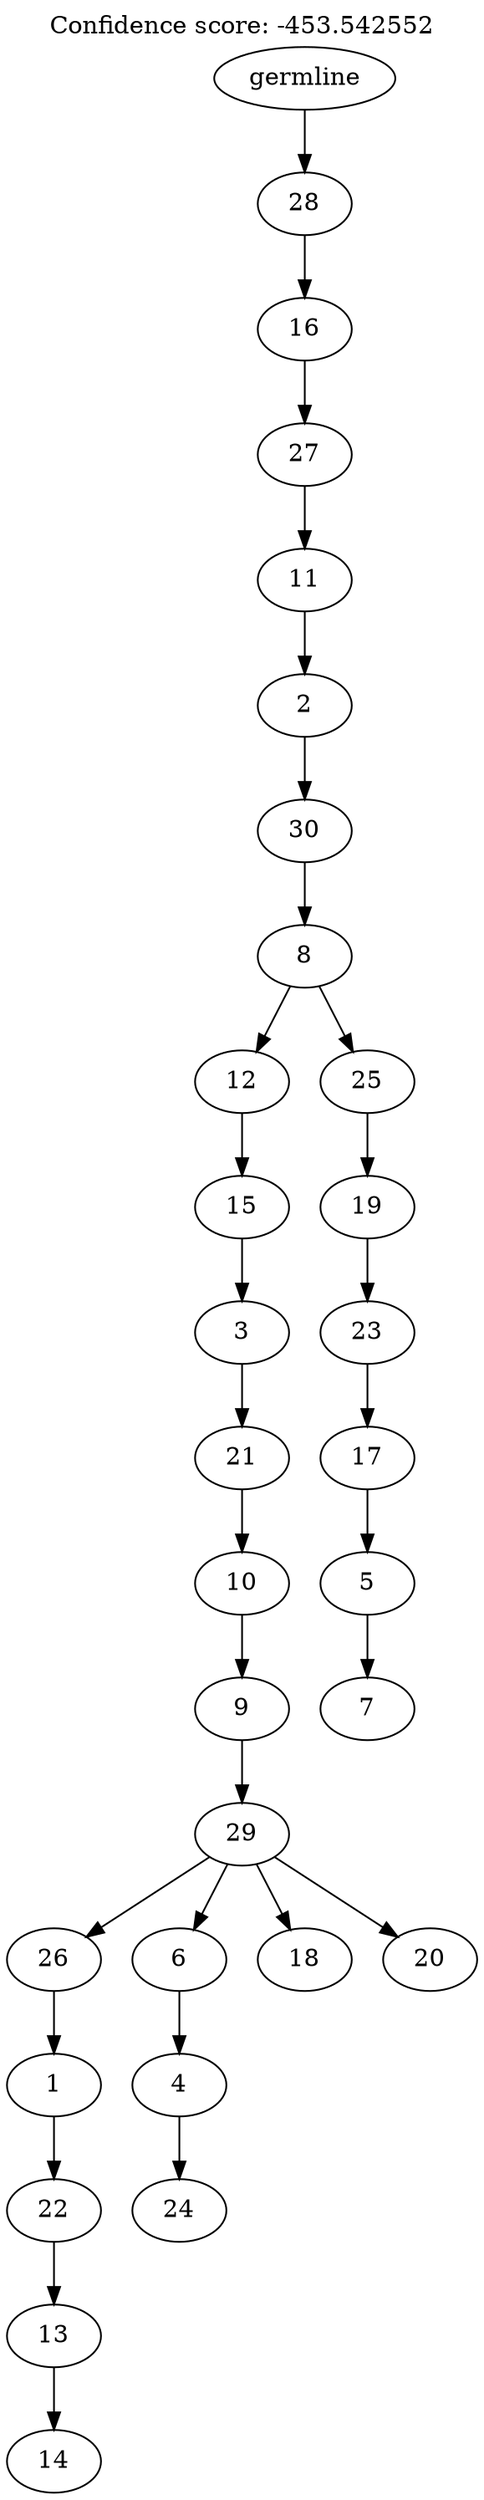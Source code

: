 digraph g {
	"29" -> "30";
	"30" [label="14"];
	"28" -> "29";
	"29" [label="13"];
	"27" -> "28";
	"28" [label="22"];
	"26" -> "27";
	"27" [label="1"];
	"23" -> "24";
	"24" [label="24"];
	"22" -> "23";
	"23" [label="4"];
	"20" -> "21";
	"21" [label="18"];
	"20" -> "22";
	"22" [label="6"];
	"20" -> "25";
	"25" [label="20"];
	"20" -> "26";
	"26" [label="26"];
	"19" -> "20";
	"20" [label="29"];
	"18" -> "19";
	"19" [label="9"];
	"17" -> "18";
	"18" [label="10"];
	"16" -> "17";
	"17" [label="21"];
	"15" -> "16";
	"16" [label="3"];
	"14" -> "15";
	"15" [label="15"];
	"12" -> "13";
	"13" [label="7"];
	"11" -> "12";
	"12" [label="5"];
	"10" -> "11";
	"11" [label="17"];
	"9" -> "10";
	"10" [label="23"];
	"8" -> "9";
	"9" [label="19"];
	"7" -> "8";
	"8" [label="25"];
	"7" -> "14";
	"14" [label="12"];
	"6" -> "7";
	"7" [label="8"];
	"5" -> "6";
	"6" [label="30"];
	"4" -> "5";
	"5" [label="2"];
	"3" -> "4";
	"4" [label="11"];
	"2" -> "3";
	"3" [label="27"];
	"1" -> "2";
	"2" [label="16"];
	"0" -> "1";
	"1" [label="28"];
	"0" [label="germline"];
	labelloc="t";
	label="Confidence score: -453.542552";
}
